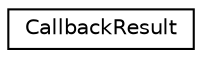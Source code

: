 digraph "Graphical Class Hierarchy"
{
 // LATEX_PDF_SIZE
  edge [fontname="Helvetica",fontsize="10",labelfontname="Helvetica",labelfontsize="10"];
  node [fontname="Helvetica",fontsize="10",shape=record];
  rankdir="LR";
  Node0 [label="CallbackResult",height=0.2,width=0.4,color="black", fillcolor="white", style="filled",URL="$structoperations__research_1_1math__opt_1_1_callback_result.html",tooltip=" "];
}
